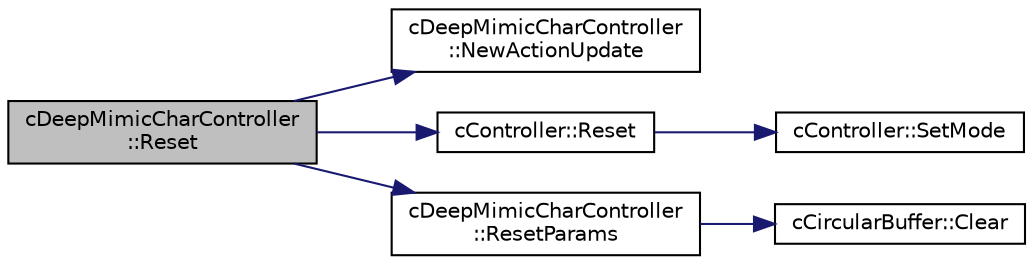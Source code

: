 digraph "cDeepMimicCharController::Reset"
{
 // LATEX_PDF_SIZE
  edge [fontname="Helvetica",fontsize="10",labelfontname="Helvetica",labelfontsize="10"];
  node [fontname="Helvetica",fontsize="10",shape=record];
  rankdir="LR";
  Node1 [label="cDeepMimicCharController\l::Reset",height=0.2,width=0.4,color="black", fillcolor="grey75", style="filled", fontcolor="black",tooltip=" "];
  Node1 -> Node2 [color="midnightblue",fontsize="10",style="solid",fontname="Helvetica"];
  Node2 [label="cDeepMimicCharController\l::NewActionUpdate",height=0.2,width=0.4,color="black", fillcolor="white", style="filled",URL="$classc_deep_mimic_char_controller.html#aea6c83b14fbbeed514c68eda12ec3b4e",tooltip=" "];
  Node1 -> Node3 [color="midnightblue",fontsize="10",style="solid",fontname="Helvetica"];
  Node3 [label="cController::Reset",height=0.2,width=0.4,color="black", fillcolor="white", style="filled",URL="$classc_controller.html#a30c388a7d7d6371f9ba4717df5332b09",tooltip=" "];
  Node3 -> Node4 [color="midnightblue",fontsize="10",style="solid",fontname="Helvetica"];
  Node4 [label="cController::SetMode",height=0.2,width=0.4,color="black", fillcolor="white", style="filled",URL="$classc_controller.html#ae445bc4c07ce9892f308dd733aec3e42",tooltip=" "];
  Node1 -> Node5 [color="midnightblue",fontsize="10",style="solid",fontname="Helvetica"];
  Node5 [label="cDeepMimicCharController\l::ResetParams",height=0.2,width=0.4,color="black", fillcolor="white", style="filled",URL="$classc_deep_mimic_char_controller.html#aa1ab1b81b5aeb1daab8e81b44aca31de",tooltip=" "];
  Node5 -> Node6 [color="midnightblue",fontsize="10",style="solid",fontname="Helvetica"];
  Node6 [label="cCircularBuffer::Clear",height=0.2,width=0.4,color="black", fillcolor="white", style="filled",URL="$classc_circular_buffer.html#a66f9a06269a7150129ccd824882df4f6",tooltip=" "];
}
